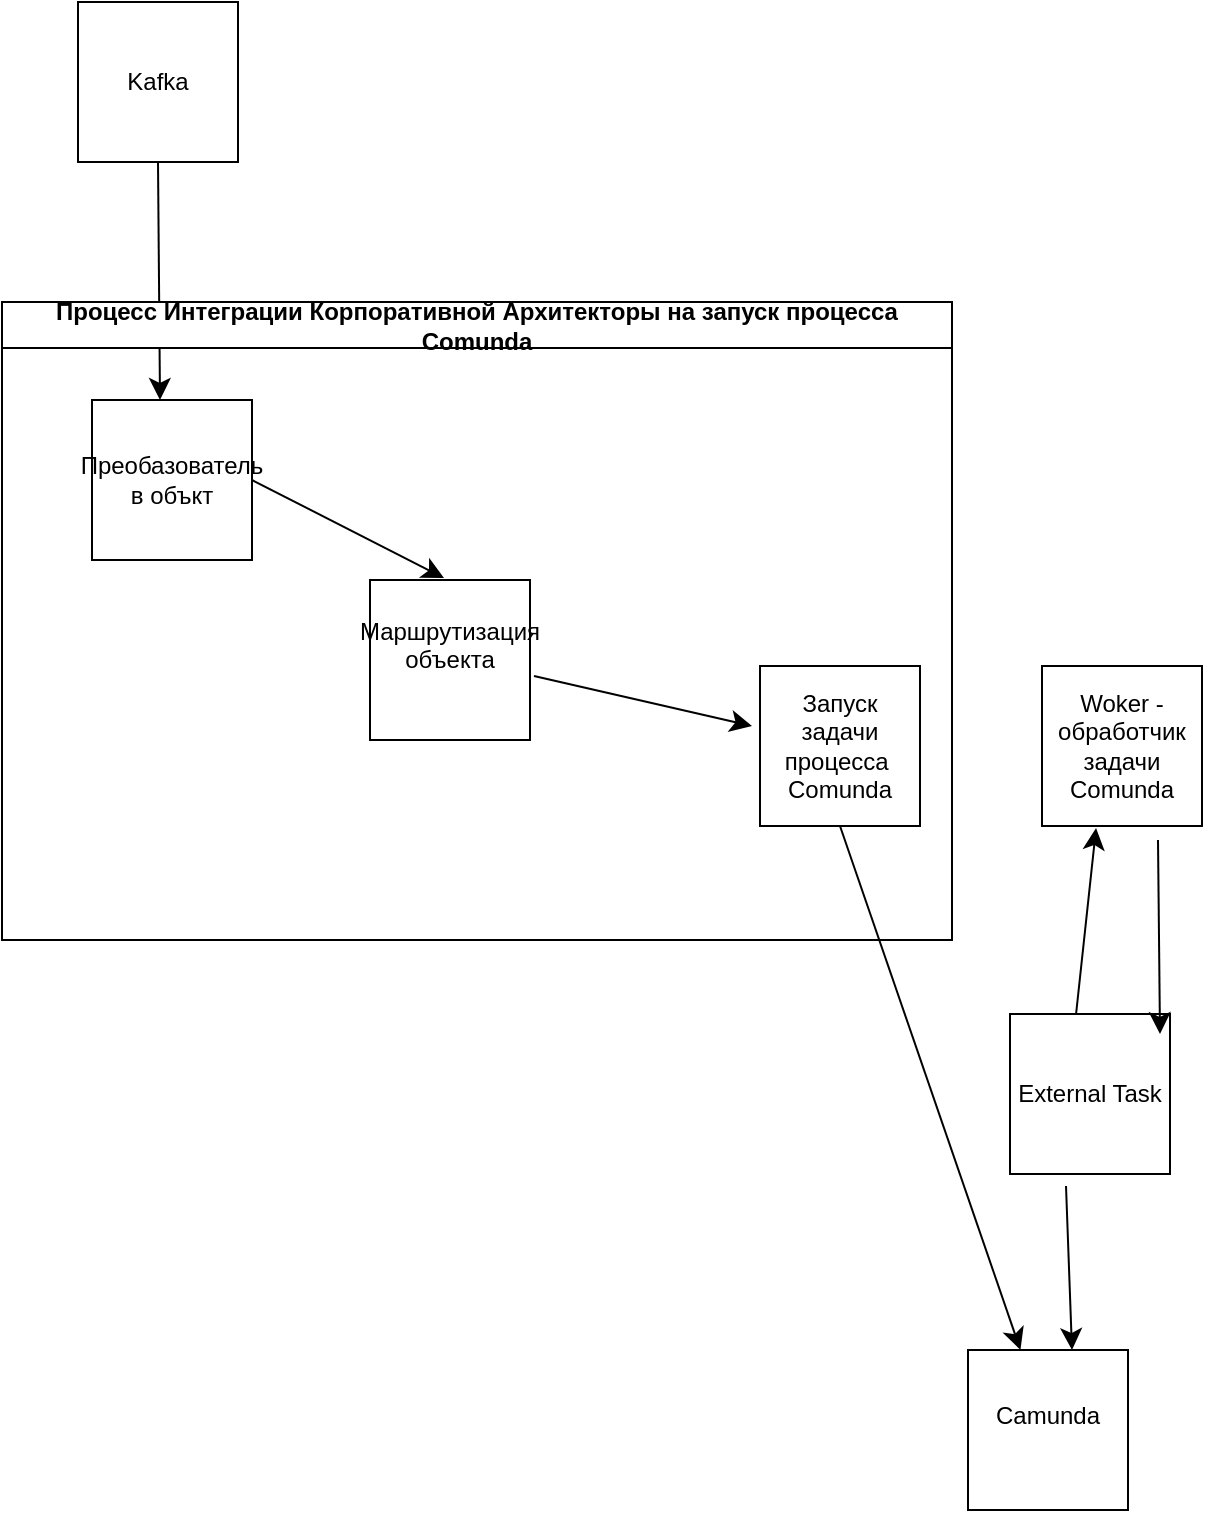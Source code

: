 <mxfile version="24.0.5" type="github">
  <diagram name="Страница — 1" id="jfs0I3XlGHReQJGSgwva">
    <mxGraphModel dx="1510" dy="1268" grid="0" gridSize="10" guides="1" tooltips="1" connect="1" arrows="1" fold="1" page="0" pageScale="1" pageWidth="827" pageHeight="1169" math="0" shadow="0">
      <root>
        <mxCell id="0" />
        <mxCell id="1" parent="0" />
        <mxCell id="MPoNIu0Ecee1fLwCkvbO-1" value="Kafka" style="whiteSpace=wrap;html=1;aspect=fixed;" vertex="1" parent="1">
          <mxGeometry x="-322" y="-172" width="80" height="80" as="geometry" />
        </mxCell>
        <mxCell id="MPoNIu0Ecee1fLwCkvbO-3" value="Преобазователь в объкт" style="whiteSpace=wrap;html=1;aspect=fixed;" vertex="1" parent="1">
          <mxGeometry x="-315" y="27" width="80" height="80" as="geometry" />
        </mxCell>
        <mxCell id="MPoNIu0Ecee1fLwCkvbO-4" value="" style="endArrow=classic;html=1;rounded=0;fontSize=12;startSize=8;endSize=8;curved=1;exitX=0.5;exitY=1;exitDx=0;exitDy=0;entryX=0.425;entryY=0;entryDx=0;entryDy=0;entryPerimeter=0;" edge="1" parent="1" source="MPoNIu0Ecee1fLwCkvbO-1" target="MPoNIu0Ecee1fLwCkvbO-3">
          <mxGeometry width="50" height="50" relative="1" as="geometry">
            <mxPoint x="175" y="225" as="sourcePoint" />
            <mxPoint x="225" y="175" as="targetPoint" />
          </mxGeometry>
        </mxCell>
        <mxCell id="MPoNIu0Ecee1fLwCkvbO-5" value="Маршрутизация объекта&lt;div&gt;&lt;br&gt;&lt;/div&gt;" style="whiteSpace=wrap;html=1;aspect=fixed;" vertex="1" parent="1">
          <mxGeometry x="-176" y="117" width="80" height="80" as="geometry" />
        </mxCell>
        <mxCell id="MPoNIu0Ecee1fLwCkvbO-6" value="" style="endArrow=classic;html=1;rounded=0;fontSize=12;startSize=8;endSize=8;curved=1;exitX=1;exitY=0.5;exitDx=0;exitDy=0;" edge="1" parent="1" source="MPoNIu0Ecee1fLwCkvbO-3">
          <mxGeometry width="50" height="50" relative="1" as="geometry">
            <mxPoint x="175" y="225" as="sourcePoint" />
            <mxPoint x="-139" y="116" as="targetPoint" />
          </mxGeometry>
        </mxCell>
        <mxCell id="MPoNIu0Ecee1fLwCkvbO-9" value="Woker - обработчик задачи Comunda" style="whiteSpace=wrap;html=1;aspect=fixed;" vertex="1" parent="1">
          <mxGeometry x="160" y="160" width="80" height="80" as="geometry" />
        </mxCell>
        <mxCell id="MPoNIu0Ecee1fLwCkvbO-10" value="" style="endArrow=classic;html=1;rounded=0;fontSize=12;startSize=8;endSize=8;curved=1;exitX=1.025;exitY=0.6;exitDx=0;exitDy=0;exitPerimeter=0;entryX=-0.05;entryY=0.375;entryDx=0;entryDy=0;entryPerimeter=0;" edge="1" parent="1" source="MPoNIu0Ecee1fLwCkvbO-5" target="MPoNIu0Ecee1fLwCkvbO-14">
          <mxGeometry width="50" height="50" relative="1" as="geometry">
            <mxPoint x="175" y="225" as="sourcePoint" />
            <mxPoint x="157" y="193" as="targetPoint" />
          </mxGeometry>
        </mxCell>
        <mxCell id="MPoNIu0Ecee1fLwCkvbO-11" value="External Task" style="whiteSpace=wrap;html=1;aspect=fixed;" vertex="1" parent="1">
          <mxGeometry x="144" y="334" width="80" height="80" as="geometry" />
        </mxCell>
        <mxCell id="MPoNIu0Ecee1fLwCkvbO-12" value="" style="endArrow=classic;html=1;rounded=0;fontSize=12;startSize=8;endSize=8;curved=1;exitX=0.413;exitY=0;exitDx=0;exitDy=0;exitPerimeter=0;entryX=0.338;entryY=1.013;entryDx=0;entryDy=0;entryPerimeter=0;" edge="1" parent="1" source="MPoNIu0Ecee1fLwCkvbO-11" target="MPoNIu0Ecee1fLwCkvbO-9">
          <mxGeometry width="50" height="50" relative="1" as="geometry">
            <mxPoint x="175" y="225" as="sourcePoint" />
            <mxPoint x="225" y="175" as="targetPoint" />
          </mxGeometry>
        </mxCell>
        <mxCell id="MPoNIu0Ecee1fLwCkvbO-13" value="" style="endArrow=classic;html=1;rounded=0;fontSize=12;startSize=8;endSize=8;curved=1;exitX=0.725;exitY=1.088;exitDx=0;exitDy=0;exitPerimeter=0;" edge="1" parent="1" source="MPoNIu0Ecee1fLwCkvbO-9">
          <mxGeometry width="50" height="50" relative="1" as="geometry">
            <mxPoint x="175" y="225" as="sourcePoint" />
            <mxPoint x="219" y="344" as="targetPoint" />
          </mxGeometry>
        </mxCell>
        <mxCell id="MPoNIu0Ecee1fLwCkvbO-14" value="Запуск задачи процесса&amp;nbsp; Comunda" style="whiteSpace=wrap;html=1;aspect=fixed;" vertex="1" parent="1">
          <mxGeometry x="19" y="160" width="80" height="80" as="geometry" />
        </mxCell>
        <mxCell id="MPoNIu0Ecee1fLwCkvbO-15" value="" style="endArrow=classic;html=1;rounded=0;fontSize=12;startSize=8;endSize=8;curved=1;exitX=0.5;exitY=1;exitDx=0;exitDy=0;" edge="1" parent="1" source="MPoNIu0Ecee1fLwCkvbO-14" target="MPoNIu0Ecee1fLwCkvbO-16">
          <mxGeometry width="50" height="50" relative="1" as="geometry">
            <mxPoint x="175" y="225" as="sourcePoint" />
            <mxPoint x="102" y="500" as="targetPoint" />
          </mxGeometry>
        </mxCell>
        <mxCell id="MPoNIu0Ecee1fLwCkvbO-16" value="Camunda&lt;div&gt;&lt;br&gt;&lt;/div&gt;" style="whiteSpace=wrap;html=1;aspect=fixed;" vertex="1" parent="1">
          <mxGeometry x="123" y="502" width="80" height="80" as="geometry" />
        </mxCell>
        <mxCell id="MPoNIu0Ecee1fLwCkvbO-17" value="" style="endArrow=classic;html=1;rounded=0;fontSize=12;startSize=8;endSize=8;curved=1;entryX=0.65;entryY=0;entryDx=0;entryDy=0;entryPerimeter=0;" edge="1" parent="1" target="MPoNIu0Ecee1fLwCkvbO-16">
          <mxGeometry width="50" height="50" relative="1" as="geometry">
            <mxPoint x="172" y="420" as="sourcePoint" />
            <mxPoint x="225" y="175" as="targetPoint" />
          </mxGeometry>
        </mxCell>
        <mxCell id="MPoNIu0Ecee1fLwCkvbO-18" value="Процесс Интеграции Корпоративной Архитекторы на запуск процесса Comunda" style="swimlane;whiteSpace=wrap;html=1;" vertex="1" parent="1">
          <mxGeometry x="-360" y="-22" width="475" height="319" as="geometry" />
        </mxCell>
      </root>
    </mxGraphModel>
  </diagram>
</mxfile>
